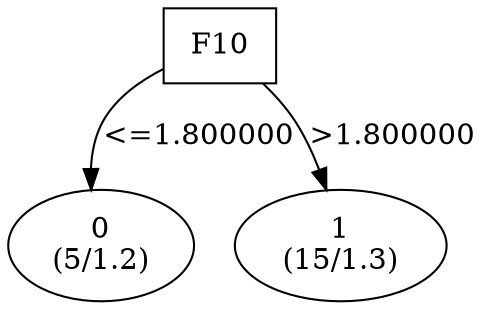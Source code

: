 digraph YaDT {
n0 [ shape=box, label="F10\n"]
n0 -> n1 [label="<=1.800000"]
n1 [ shape=ellipse, label="0\n(5/1.2)"]
n0 -> n2 [label=">1.800000"]
n2 [ shape=ellipse, label="1\n(15/1.3)"]
}
